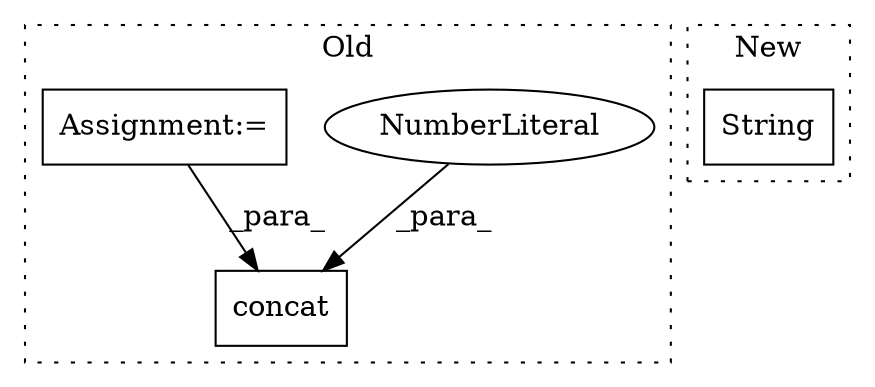 digraph G {
subgraph cluster0 {
1 [label="concat" a="32" s="29186,29409" l="22,1" shape="box"];
3 [label="NumberLiteral" a="34" s="29402" l="1" shape="ellipse"];
4 [label="Assignment:=" a="7" s="29357" l="42" shape="box"];
label = "Old";
style="dotted";
}
subgraph cluster1 {
2 [label="String" a="32" s="29753,29764" l="7,1" shape="box"];
label = "New";
style="dotted";
}
3 -> 1 [label="_para_"];
4 -> 1 [label="_para_"];
}